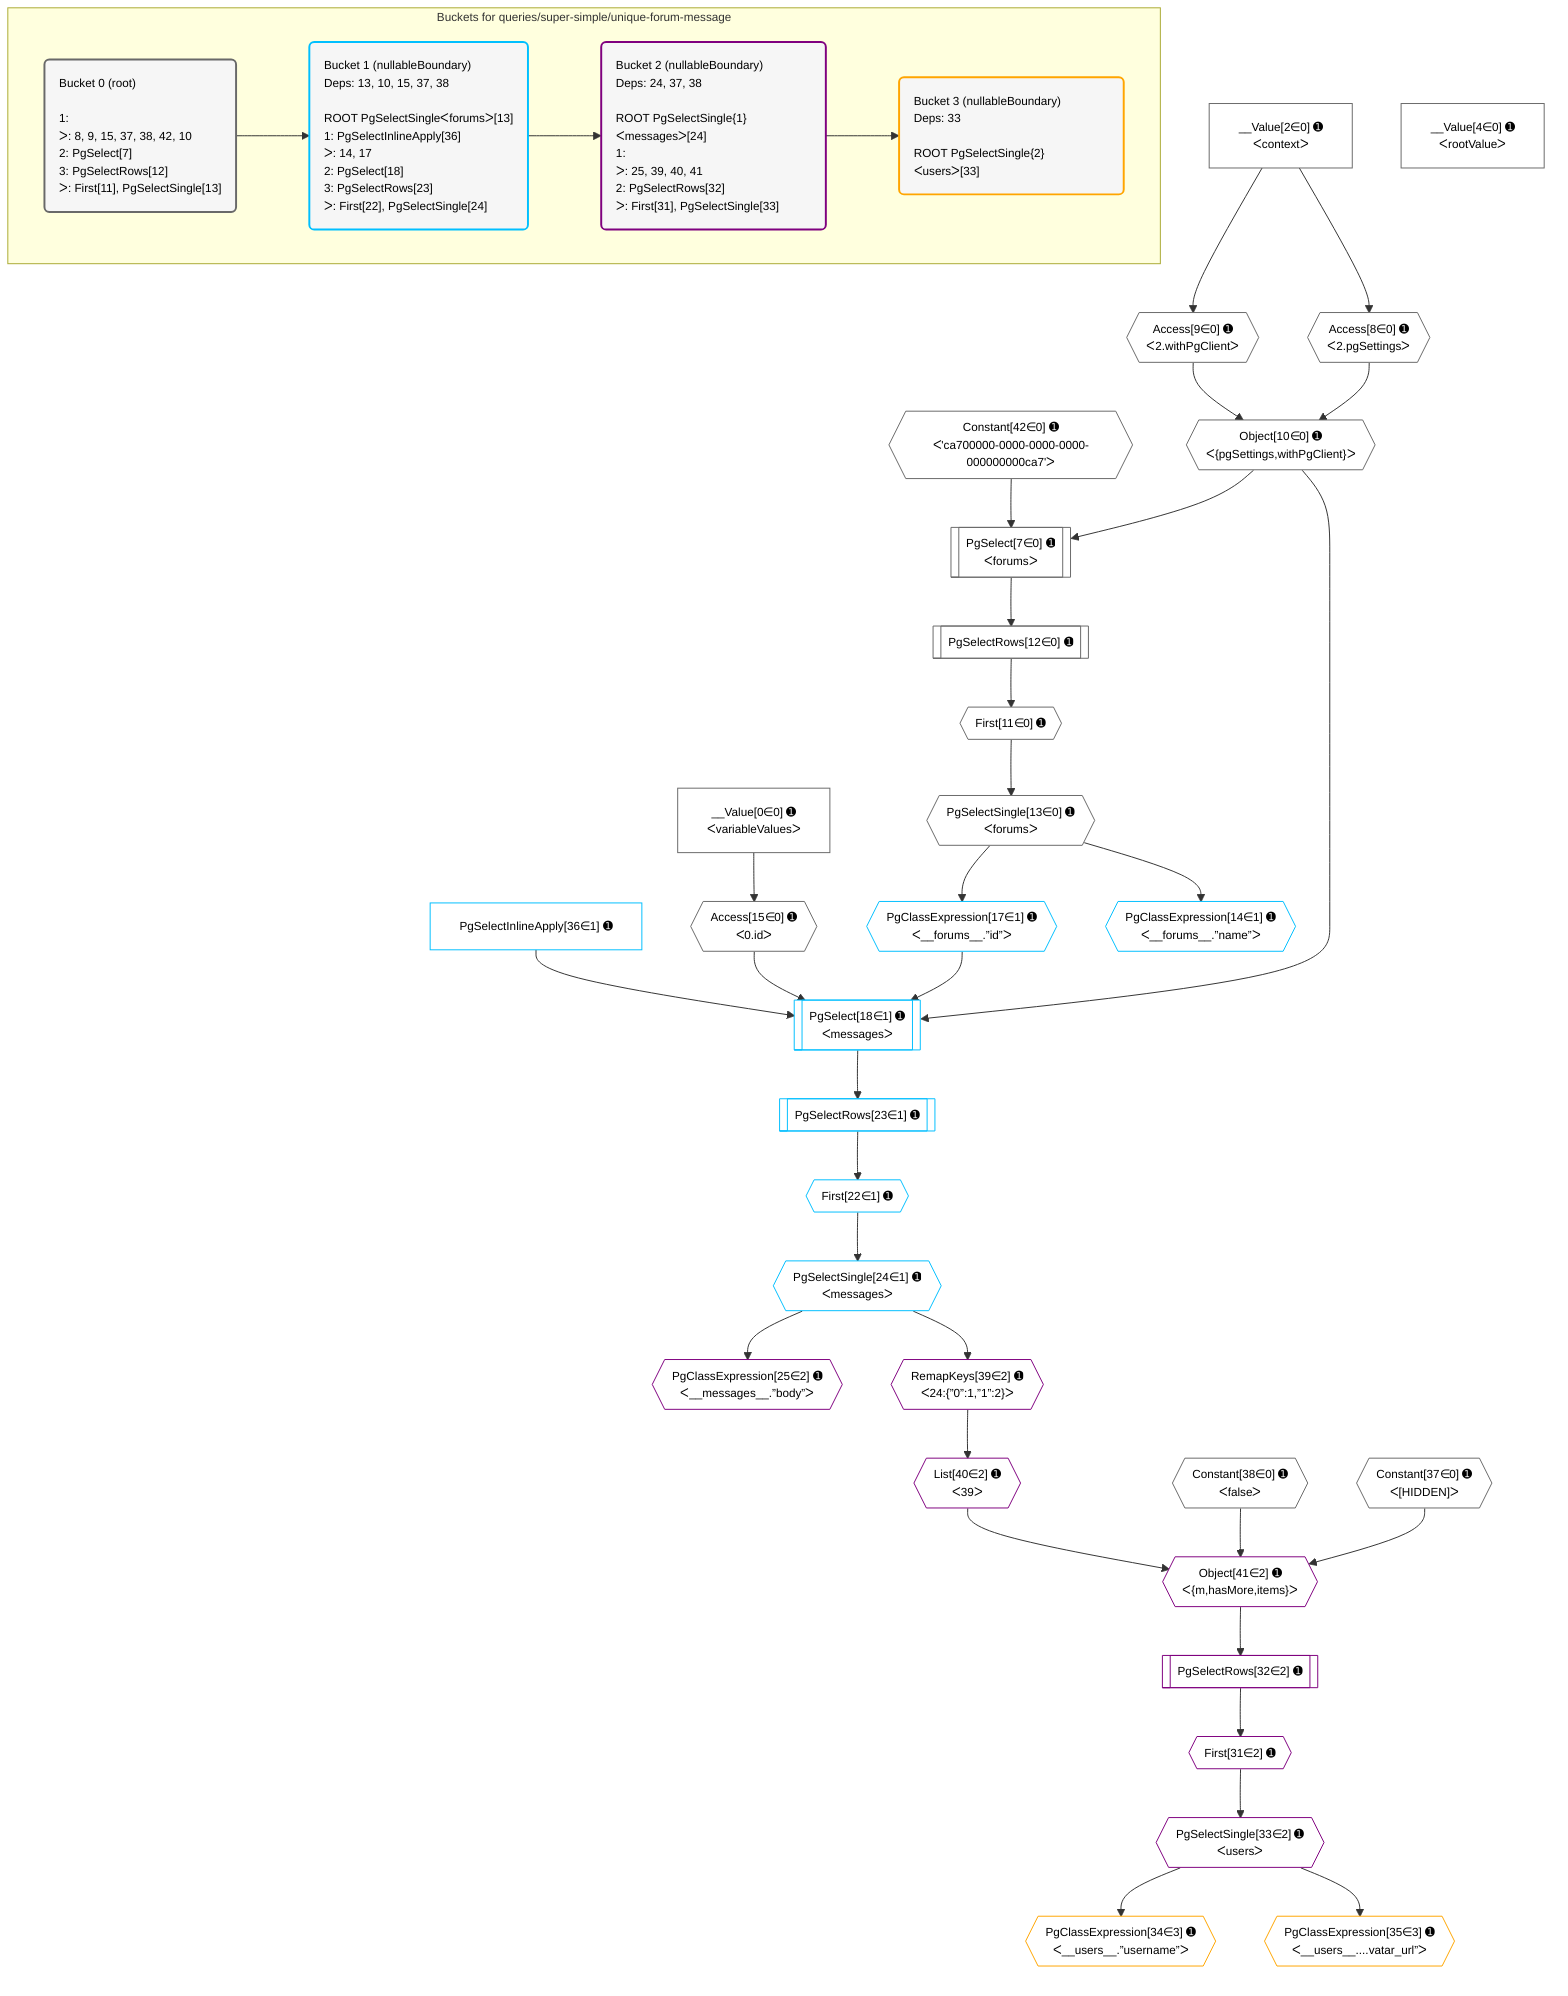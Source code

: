 %%{init: {'themeVariables': { 'fontSize': '12px'}}}%%
graph TD
    classDef path fill:#eee,stroke:#000,color:#000
    classDef plan fill:#fff,stroke-width:1px,color:#000
    classDef itemplan fill:#fff,stroke-width:2px,color:#000
    classDef unbatchedplan fill:#dff,stroke-width:1px,color:#000
    classDef sideeffectplan fill:#fcc,stroke-width:2px,color:#000
    classDef bucket fill:#f6f6f6,color:#000,stroke-width:2px,text-align:left


    %% plan dependencies
    PgSelect7[["PgSelect[7∈0] ➊<br />ᐸforumsᐳ"]]:::plan
    Object10{{"Object[10∈0] ➊<br />ᐸ{pgSettings,withPgClient}ᐳ"}}:::plan
    Constant42{{"Constant[42∈0] ➊<br />ᐸ'ca700000-0000-0000-0000-000000000ca7'ᐳ"}}:::plan
    Object10 & Constant42 --> PgSelect7
    Access8{{"Access[8∈0] ➊<br />ᐸ2.pgSettingsᐳ"}}:::plan
    Access9{{"Access[9∈0] ➊<br />ᐸ2.withPgClientᐳ"}}:::plan
    Access8 & Access9 --> Object10
    __Value2["__Value[2∈0] ➊<br />ᐸcontextᐳ"]:::plan
    __Value2 --> Access8
    __Value2 --> Access9
    First11{{"First[11∈0] ➊"}}:::plan
    PgSelectRows12[["PgSelectRows[12∈0] ➊"]]:::plan
    PgSelectRows12 --> First11
    PgSelect7 --> PgSelectRows12
    PgSelectSingle13{{"PgSelectSingle[13∈0] ➊<br />ᐸforumsᐳ"}}:::plan
    First11 --> PgSelectSingle13
    Access15{{"Access[15∈0] ➊<br />ᐸ0.idᐳ"}}:::plan
    __Value0["__Value[0∈0] ➊<br />ᐸvariableValuesᐳ"]:::plan
    __Value0 --> Access15
    __Value4["__Value[4∈0] ➊<br />ᐸrootValueᐳ"]:::plan
    Constant37{{"Constant[37∈0] ➊<br />ᐸ[HIDDEN]ᐳ"}}:::plan
    Constant38{{"Constant[38∈0] ➊<br />ᐸfalseᐳ"}}:::plan
    PgSelect18[["PgSelect[18∈1] ➊<br />ᐸmessagesᐳ"]]:::plan
    PgClassExpression17{{"PgClassExpression[17∈1] ➊<br />ᐸ__forums__.”id”ᐳ"}}:::plan
    PgSelectInlineApply36["PgSelectInlineApply[36∈1] ➊"]:::plan
    Object10 & PgClassExpression17 & Access15 & PgSelectInlineApply36 --> PgSelect18
    PgClassExpression14{{"PgClassExpression[14∈1] ➊<br />ᐸ__forums__.”name”ᐳ"}}:::plan
    PgSelectSingle13 --> PgClassExpression14
    PgSelectSingle13 --> PgClassExpression17
    First22{{"First[22∈1] ➊"}}:::plan
    PgSelectRows23[["PgSelectRows[23∈1] ➊"]]:::plan
    PgSelectRows23 --> First22
    PgSelect18 --> PgSelectRows23
    PgSelectSingle24{{"PgSelectSingle[24∈1] ➊<br />ᐸmessagesᐳ"}}:::plan
    First22 --> PgSelectSingle24
    Object41{{"Object[41∈2] ➊<br />ᐸ{m,hasMore,items}ᐳ"}}:::plan
    List40{{"List[40∈2] ➊<br />ᐸ39ᐳ"}}:::plan
    Constant37 & Constant38 & List40 --> Object41
    PgClassExpression25{{"PgClassExpression[25∈2] ➊<br />ᐸ__messages__.”body”ᐳ"}}:::plan
    PgSelectSingle24 --> PgClassExpression25
    First31{{"First[31∈2] ➊"}}:::plan
    PgSelectRows32[["PgSelectRows[32∈2] ➊"]]:::plan
    PgSelectRows32 --> First31
    Object41 --> PgSelectRows32
    PgSelectSingle33{{"PgSelectSingle[33∈2] ➊<br />ᐸusersᐳ"}}:::plan
    First31 --> PgSelectSingle33
    RemapKeys39{{"RemapKeys[39∈2] ➊<br />ᐸ24:{”0”:1,”1”:2}ᐳ"}}:::plan
    PgSelectSingle24 --> RemapKeys39
    RemapKeys39 --> List40
    PgClassExpression34{{"PgClassExpression[34∈3] ➊<br />ᐸ__users__.”username”ᐳ"}}:::plan
    PgSelectSingle33 --> PgClassExpression34
    PgClassExpression35{{"PgClassExpression[35∈3] ➊<br />ᐸ__users__....vatar_url”ᐳ"}}:::plan
    PgSelectSingle33 --> PgClassExpression35

    %% define steps

    subgraph "Buckets for queries/super-simple/unique-forum-message"
    Bucket0("Bucket 0 (root)<br /><br />1: <br />ᐳ: 8, 9, 15, 37, 38, 42, 10<br />2: PgSelect[7]<br />3: PgSelectRows[12]<br />ᐳ: First[11], PgSelectSingle[13]"):::bucket
    classDef bucket0 stroke:#696969
    class Bucket0,__Value0,__Value2,__Value4,PgSelect7,Access8,Access9,Object10,First11,PgSelectRows12,PgSelectSingle13,Access15,Constant37,Constant38,Constant42 bucket0
    Bucket1("Bucket 1 (nullableBoundary)<br />Deps: 13, 10, 15, 37, 38<br /><br />ROOT PgSelectSingleᐸforumsᐳ[13]<br />1: PgSelectInlineApply[36]<br />ᐳ: 14, 17<br />2: PgSelect[18]<br />3: PgSelectRows[23]<br />ᐳ: First[22], PgSelectSingle[24]"):::bucket
    classDef bucket1 stroke:#00bfff
    class Bucket1,PgClassExpression14,PgClassExpression17,PgSelect18,First22,PgSelectRows23,PgSelectSingle24,PgSelectInlineApply36 bucket1
    Bucket2("Bucket 2 (nullableBoundary)<br />Deps: 24, 37, 38<br /><br />ROOT PgSelectSingle{1}ᐸmessagesᐳ[24]<br />1: <br />ᐳ: 25, 39, 40, 41<br />2: PgSelectRows[32]<br />ᐳ: First[31], PgSelectSingle[33]"):::bucket
    classDef bucket2 stroke:#7f007f
    class Bucket2,PgClassExpression25,First31,PgSelectRows32,PgSelectSingle33,RemapKeys39,List40,Object41 bucket2
    Bucket3("Bucket 3 (nullableBoundary)<br />Deps: 33<br /><br />ROOT PgSelectSingle{2}ᐸusersᐳ[33]"):::bucket
    classDef bucket3 stroke:#ffa500
    class Bucket3,PgClassExpression34,PgClassExpression35 bucket3
    Bucket0 --> Bucket1
    Bucket1 --> Bucket2
    Bucket2 --> Bucket3
    end